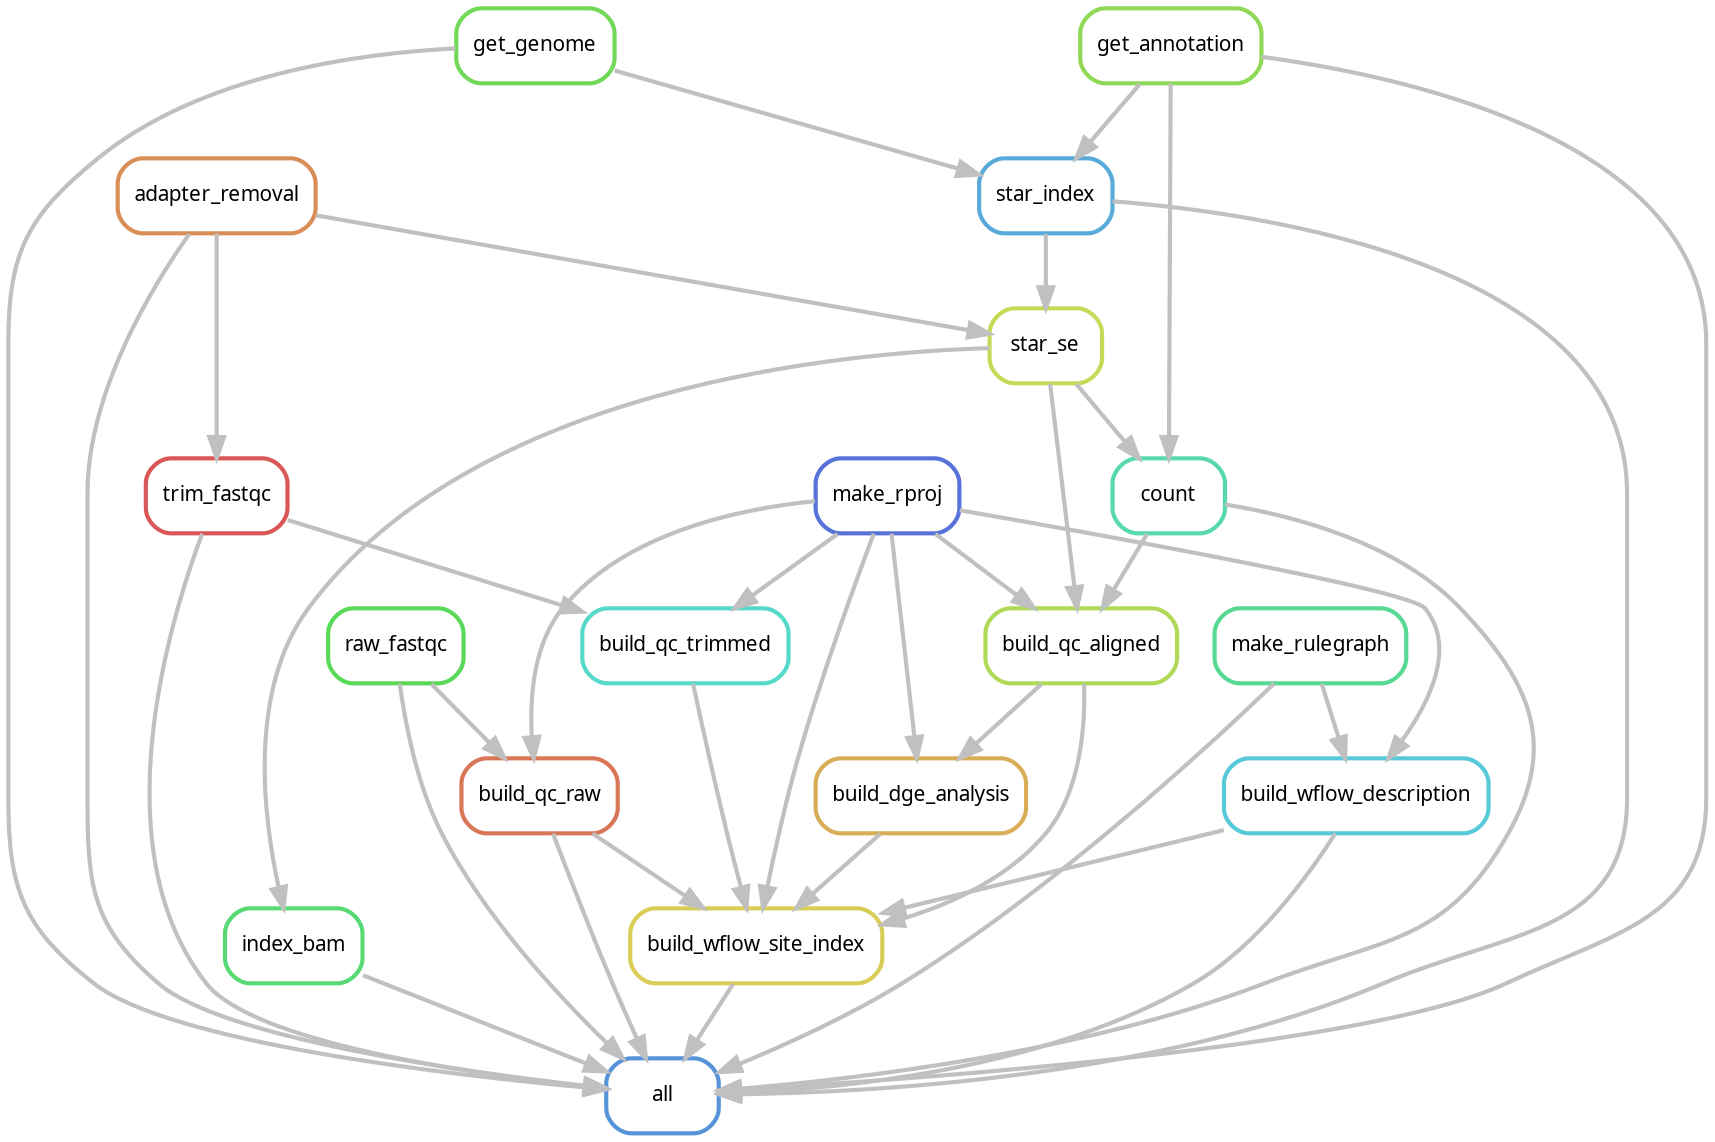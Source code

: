 digraph snakemake_dag {
    graph[bgcolor=white, margin=0];
    node[shape=box, style=rounded, fontname=sans,                 fontsize=10, penwidth=2];
    edge[penwidth=2, color=grey];
	0[label = "all", color = "0.59 0.6 0.85", style="rounded"];
	1[label = "adapter_removal", color = "0.07 0.6 0.85", style="rounded"];
	2[label = "trim_fastqc", color = "0.00 0.6 0.85", style="rounded"];
	3[label = "raw_fastqc", color = "0.33 0.6 0.85", style="rounded"];
	4[label = "index_bam", color = "0.37 0.6 0.85", style="rounded"];
	5[label = "star_index", color = "0.56 0.6 0.85", style="rounded"];
	6[label = "build_wflow_site_index", color = "0.15 0.6 0.85", style="rounded"];
	7[label = "make_rulegraph", color = "0.41 0.6 0.85", style="rounded"];
	8[label = "build_qc_raw", color = "0.04 0.6 0.85", style="rounded"];
	9[label = "build_wflow_description", color = "0.52 0.6 0.85", style="rounded"];
	10[label = "get_genome", color = "0.30 0.6 0.85", style="rounded"];
	11[label = "count", color = "0.44 0.6 0.85", style="rounded"];
	12[label = "get_annotation", color = "0.26 0.6 0.85", style="rounded"];
	13[label = "star_se", color = "0.19 0.6 0.85", style="rounded"];
	14[label = "make_rproj", color = "0.63 0.6 0.85", style="rounded"];
	15[label = "build_qc_aligned", color = "0.22 0.6 0.85", style="rounded"];
	16[label = "build_qc_trimmed", color = "0.48 0.6 0.85", style="rounded"];
	17[label = "build_dge_analysis", color = "0.11 0.6 0.85", style="rounded"];
	2 -> 0
	6 -> 0
	10 -> 0
	3 -> 0
	4 -> 0
	12 -> 0
	7 -> 0
	11 -> 0
	8 -> 0
	5 -> 0
	9 -> 0
	1 -> 0
	1 -> 2
	13 -> 4
	12 -> 5
	10 -> 5
	14 -> 6
	17 -> 6
	16 -> 6
	9 -> 6
	8 -> 6
	15 -> 6
	14 -> 8
	3 -> 8
	7 -> 9
	14 -> 9
	13 -> 11
	12 -> 11
	5 -> 13
	1 -> 13
	11 -> 15
	13 -> 15
	14 -> 15
	2 -> 16
	14 -> 16
	15 -> 17
	14 -> 17
}            
